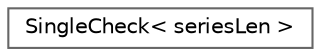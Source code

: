 digraph "类继承关系图"
{
 // LATEX_PDF_SIZE
  bgcolor="transparent";
  edge [fontname=Helvetica,fontsize=10,labelfontname=Helvetica,labelfontsize=10];
  node [fontname=Helvetica,fontsize=10,shape=box,height=0.2,width=0.4];
  rankdir="LR";
  Node0 [id="Node000000",label="SingleCheck\< seriesLen \>",height=0.2,width=0.4,color="grey40", fillcolor="white", style="filled",URL="$struct_single_check.html",tooltip=" "];
}
